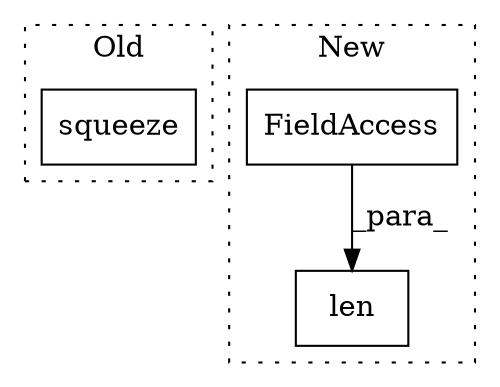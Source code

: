digraph G {
subgraph cluster0 {
1 [label="squeeze" a="32" s="7854" l="9" shape="box"];
label = "Old";
style="dotted";
}
subgraph cluster1 {
2 [label="len" a="32" s="7606,7611" l="4,1" shape="box"];
3 [label="FieldAccess" a="22" s="7610" l="1" shape="box"];
label = "New";
style="dotted";
}
3 -> 2 [label="_para_"];
}